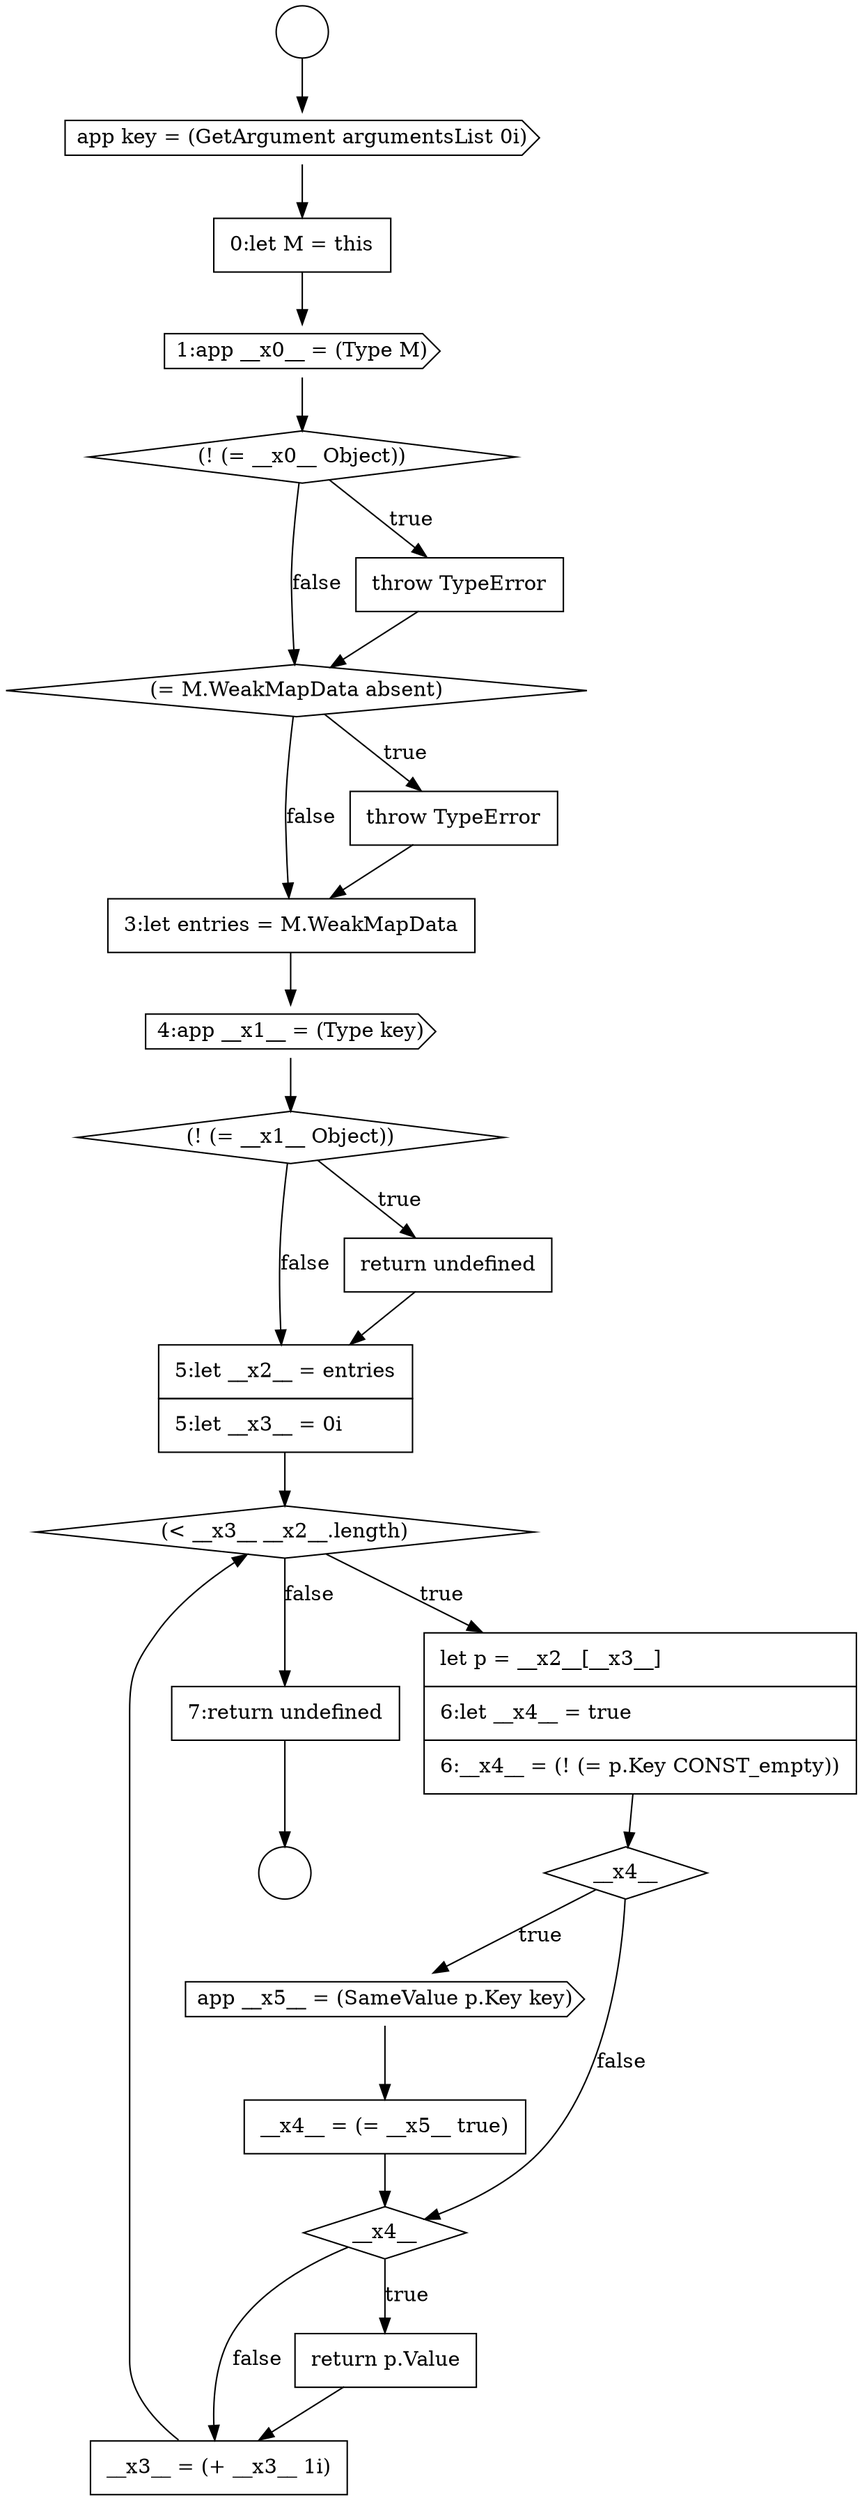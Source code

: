digraph {
  node16156 [shape=circle label=" " color="black" fillcolor="white" style=filled]
  node16164 [shape=none, margin=0, label=<<font color="black">
    <table border="0" cellborder="1" cellspacing="0" cellpadding="10">
      <tr><td align="left">3:let entries = M.WeakMapData</td></tr>
    </table>
  </font>> color="black" fillcolor="white" style=filled]
  node16176 [shape=none, margin=0, label=<<font color="black">
    <table border="0" cellborder="1" cellspacing="0" cellpadding="10">
      <tr><td align="left">__x3__ = (+ __x3__ 1i)</td></tr>
    </table>
  </font>> color="black" fillcolor="white" style=filled]
  node16172 [shape=cds, label=<<font color="black">app __x5__ = (SameValue p.Key key)</font>> color="black" fillcolor="white" style=filled]
  node16159 [shape=cds, label=<<font color="black">1:app __x0__ = (Type M)</font>> color="black" fillcolor="white" style=filled]
  node16163 [shape=none, margin=0, label=<<font color="black">
    <table border="0" cellborder="1" cellspacing="0" cellpadding="10">
      <tr><td align="left">throw TypeError</td></tr>
    </table>
  </font>> color="black" fillcolor="white" style=filled]
  node16169 [shape=diamond, label=<<font color="black">(&lt; __x3__ __x2__.length)</font>> color="black" fillcolor="white" style=filled]
  node16177 [shape=none, margin=0, label=<<font color="black">
    <table border="0" cellborder="1" cellspacing="0" cellpadding="10">
      <tr><td align="left">7:return undefined</td></tr>
    </table>
  </font>> color="black" fillcolor="white" style=filled]
  node16162 [shape=diamond, label=<<font color="black">(= M.WeakMapData absent)</font>> color="black" fillcolor="white" style=filled]
  node16170 [shape=none, margin=0, label=<<font color="black">
    <table border="0" cellborder="1" cellspacing="0" cellpadding="10">
      <tr><td align="left">let p = __x2__[__x3__]</td></tr>
      <tr><td align="left">6:let __x4__ = true</td></tr>
      <tr><td align="left">6:__x4__ = (! (= p.Key CONST_empty))</td></tr>
    </table>
  </font>> color="black" fillcolor="white" style=filled]
  node16166 [shape=diamond, label=<<font color="black">(! (= __x1__ Object))</font>> color="black" fillcolor="white" style=filled]
  node16158 [shape=none, margin=0, label=<<font color="black">
    <table border="0" cellborder="1" cellspacing="0" cellpadding="10">
      <tr><td align="left">0:let M = this</td></tr>
    </table>
  </font>> color="black" fillcolor="white" style=filled]
  node16161 [shape=none, margin=0, label=<<font color="black">
    <table border="0" cellborder="1" cellspacing="0" cellpadding="10">
      <tr><td align="left">throw TypeError</td></tr>
    </table>
  </font>> color="black" fillcolor="white" style=filled]
  node16175 [shape=none, margin=0, label=<<font color="black">
    <table border="0" cellborder="1" cellspacing="0" cellpadding="10">
      <tr><td align="left">return p.Value</td></tr>
    </table>
  </font>> color="black" fillcolor="white" style=filled]
  node16155 [shape=circle label=" " color="black" fillcolor="white" style=filled]
  node16173 [shape=none, margin=0, label=<<font color="black">
    <table border="0" cellborder="1" cellspacing="0" cellpadding="10">
      <tr><td align="left">__x4__ = (= __x5__ true)</td></tr>
    </table>
  </font>> color="black" fillcolor="white" style=filled]
  node16168 [shape=none, margin=0, label=<<font color="black">
    <table border="0" cellborder="1" cellspacing="0" cellpadding="10">
      <tr><td align="left">5:let __x2__ = entries</td></tr>
      <tr><td align="left">5:let __x3__ = 0i</td></tr>
    </table>
  </font>> color="black" fillcolor="white" style=filled]
  node16167 [shape=none, margin=0, label=<<font color="black">
    <table border="0" cellborder="1" cellspacing="0" cellpadding="10">
      <tr><td align="left">return undefined</td></tr>
    </table>
  </font>> color="black" fillcolor="white" style=filled]
  node16174 [shape=diamond, label=<<font color="black">__x4__</font>> color="black" fillcolor="white" style=filled]
  node16165 [shape=cds, label=<<font color="black">4:app __x1__ = (Type key)</font>> color="black" fillcolor="white" style=filled]
  node16160 [shape=diamond, label=<<font color="black">(! (= __x0__ Object))</font>> color="black" fillcolor="white" style=filled]
  node16157 [shape=cds, label=<<font color="black">app key = (GetArgument argumentsList 0i)</font>> color="black" fillcolor="white" style=filled]
  node16171 [shape=diamond, label=<<font color="black">__x4__</font>> color="black" fillcolor="white" style=filled]
  node16157 -> node16158 [ color="black"]
  node16171 -> node16172 [label=<<font color="black">true</font>> color="black"]
  node16171 -> node16174 [label=<<font color="black">false</font>> color="black"]
  node16160 -> node16161 [label=<<font color="black">true</font>> color="black"]
  node16160 -> node16162 [label=<<font color="black">false</font>> color="black"]
  node16177 -> node16156 [ color="black"]
  node16161 -> node16162 [ color="black"]
  node16162 -> node16163 [label=<<font color="black">true</font>> color="black"]
  node16162 -> node16164 [label=<<font color="black">false</font>> color="black"]
  node16158 -> node16159 [ color="black"]
  node16167 -> node16168 [ color="black"]
  node16174 -> node16175 [label=<<font color="black">true</font>> color="black"]
  node16174 -> node16176 [label=<<font color="black">false</font>> color="black"]
  node16163 -> node16164 [ color="black"]
  node16175 -> node16176 [ color="black"]
  node16159 -> node16160 [ color="black"]
  node16172 -> node16173 [ color="black"]
  node16173 -> node16174 [ color="black"]
  node16155 -> node16157 [ color="black"]
  node16176 -> node16169 [ color="black"]
  node16166 -> node16167 [label=<<font color="black">true</font>> color="black"]
  node16166 -> node16168 [label=<<font color="black">false</font>> color="black"]
  node16164 -> node16165 [ color="black"]
  node16165 -> node16166 [ color="black"]
  node16170 -> node16171 [ color="black"]
  node16169 -> node16170 [label=<<font color="black">true</font>> color="black"]
  node16169 -> node16177 [label=<<font color="black">false</font>> color="black"]
  node16168 -> node16169 [ color="black"]
}
